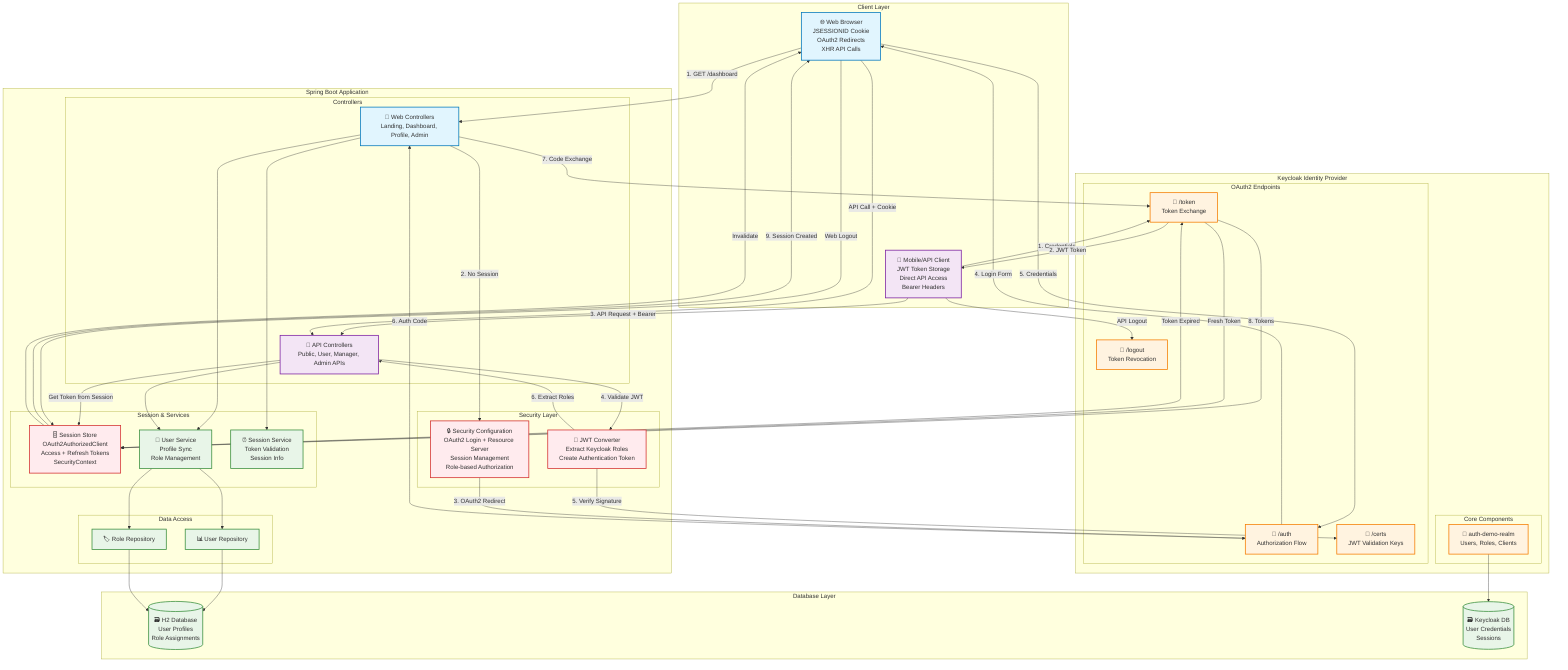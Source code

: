 graph TB
subgraph "Client Layer"
Browser[🌐 Web Browser<br/>JSESSIONID Cookie<br/>OAuth2 Redirects<br/>XHR API Calls]
Mobile[📱 Mobile/API Client<br/>JWT Token Storage<br/>Direct API Access<br/>Bearer Headers]
end

subgraph "Spring Boot Application"
subgraph "Controllers"
WebCtrl[🎨 Web Controllers<br/>Landing, Dashboard, Profile, Admin]
APICtrl[📡 API Controllers<br/>Public, User, Manager, Admin APIs]
end

subgraph "Security Layer"
SecConfig[🔒 Security Configuration<br/>OAuth2 Login + Resource Server<br/>Session Management<br/>Role-based Authorization]

JwtConverter[🎫 JWT Converter<br/>Extract Keycloak Roles<br/>Create Authentication Token]
end

subgraph "Session & Services"
SessionStore[🗄️ Session Store<br/>OAuth2AuthorizedClient<br/>Access + Refresh Tokens<br/>SecurityContext]

UserSvc[👤 User Service<br/>Profile Sync<br/>Role Management]

SessionSvc[⏰ Session Service<br/>Token Validation<br/>Session Info]
end

subgraph "Data Access"
UserRepo[📊 User Repository]
RoleRepo[🏷️ Role Repository]
end
end

subgraph "Keycloak Identity Provider"
subgraph "Core Components"
AuthRealm[🏰 auth-demo-realm<br/>Users, Roles, Clients]
end

subgraph "OAuth2 Endpoints"
AuthEP[🔐 /auth<br/>Authorization Flow]
TokenEP[🎫 /token<br/>Token Exchange]
JWKEP[🔑 /certs<br/>JWT Validation Keys]
LogoutEP[🚪 /logout<br/>Token Revocation]
end
end

subgraph "Database Layer"
H2DB[(🗃️ H2 Database<br/>User Profiles<br/>Role Assignments)]
KeycloakDB[(🗃️ Keycloak DB<br/>User Credentials<br/>Sessions)]
end

%% WEB AUTHENTICATION FLOW
Browser -->|1. GET /dashboard| WebCtrl
WebCtrl -->|2. No Session| SecConfig
SecConfig -->|3. OAuth2 Redirect| AuthEP
AuthEP -->|4. Login Form| Browser
Browser -->|5. Credentials| AuthEP
AuthEP -->|6. Auth Code| WebCtrl
WebCtrl -->|7. Code Exchange| TokenEP
TokenEP -->|8. Tokens| SessionStore
SessionStore -->|9. Session Created| Browser

%% API AUTHENTICATION FLOW
Mobile -->|1. Credentials| TokenEP
TokenEP -->|2. JWT Token| Mobile
Mobile -->|3. API Request + Bearer| APICtrl
APICtrl -->|4. Validate JWT| JwtConverter
JwtConverter -->|5. Verify Signature| JWKEP
JwtConverter -->|6. Extract Roles| APICtrl

%% WEB API CALLS WITH SESSION
Browser -->|API Call + Cookie| APICtrl
APICtrl -->|Get Token from Session| SessionStore

%% SERVICE INTERACTIONS
WebCtrl --> UserSvc
APICtrl --> UserSvc
UserSvc --> UserRepo
UserSvc --> RoleRepo
WebCtrl --> SessionSvc

%% DATABASE CONNECTIONS
UserRepo --> H2DB
RoleRepo --> H2DB
AuthRealm --> KeycloakDB

%% TOKEN REFRESH FLOW
SessionStore -->|Token Expired| TokenEP
TokenEP -->|Fresh Token| SessionStore

%% LOGOUT FLOWS
Browser -->|Web Logout| SessionStore
SessionStore -->|Invalidate| Browser
Mobile -->|API Logout| LogoutEP

%% STYLING
classDef webFlow fill:#e1f5fe,stroke:#0277bd,stroke-width:2px
classDef apiFlow fill:#f3e5f5,stroke:#7b1fa2,stroke-width:2px
classDef keycloak fill:#fff3e0,stroke:#f57c00,stroke-width:2px
classDef security fill:#ffebee,stroke:#d32f2f,stroke-width:2px
classDef data fill:#e8f5e8,stroke:#388e3c,stroke-width:2px

class Browser,WebCtrl webFlow
class Mobile,APICtrl apiFlow
class AuthRealm,AuthEP,TokenEP,JWKEP,LogoutEP keycloak
class SecConfig,JwtConverter,SessionStore security
class UserSvc,SessionSvc,UserRepo,RoleRepo,H2DB,KeycloakDB data
